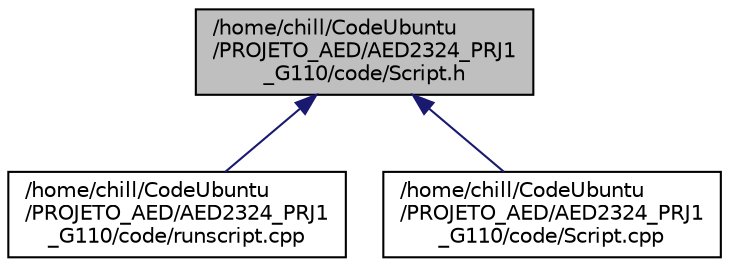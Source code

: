 digraph "/home/chill/CodeUbuntu/PROJETO_AED/AED2324_PRJ1_G110/code/Script.h"
{
 // LATEX_PDF_SIZE
  edge [fontname="Helvetica",fontsize="10",labelfontname="Helvetica",labelfontsize="10"];
  node [fontname="Helvetica",fontsize="10",shape=record];
  Node1 [label="/home/chill/CodeUbuntu\l/PROJETO_AED/AED2324_PRJ1\l_G110/code/Script.h",height=0.2,width=0.4,color="black", fillcolor="grey75", style="filled", fontcolor="black",tooltip="Defines the Script class for interacting with the \"LEIC Schedules\" system."];
  Node1 -> Node2 [dir="back",color="midnightblue",fontsize="10",style="solid",fontname="Helvetica"];
  Node2 [label="/home/chill/CodeUbuntu\l/PROJETO_AED/AED2324_PRJ1\l_G110/code/runscript.cpp",height=0.2,width=0.4,color="black", fillcolor="white", style="filled",URL="$runscript_8cpp.html",tooltip="A simple C++ program that initializes a Script instance and runs it."];
  Node1 -> Node3 [dir="back",color="midnightblue",fontsize="10",style="solid",fontname="Helvetica"];
  Node3 [label="/home/chill/CodeUbuntu\l/PROJETO_AED/AED2324_PRJ1\l_G110/code/Script.cpp",height=0.2,width=0.4,color="black", fillcolor="white", style="filled",URL="$Script_8cpp.html",tooltip="Implementation of the Script class methods."];
}

